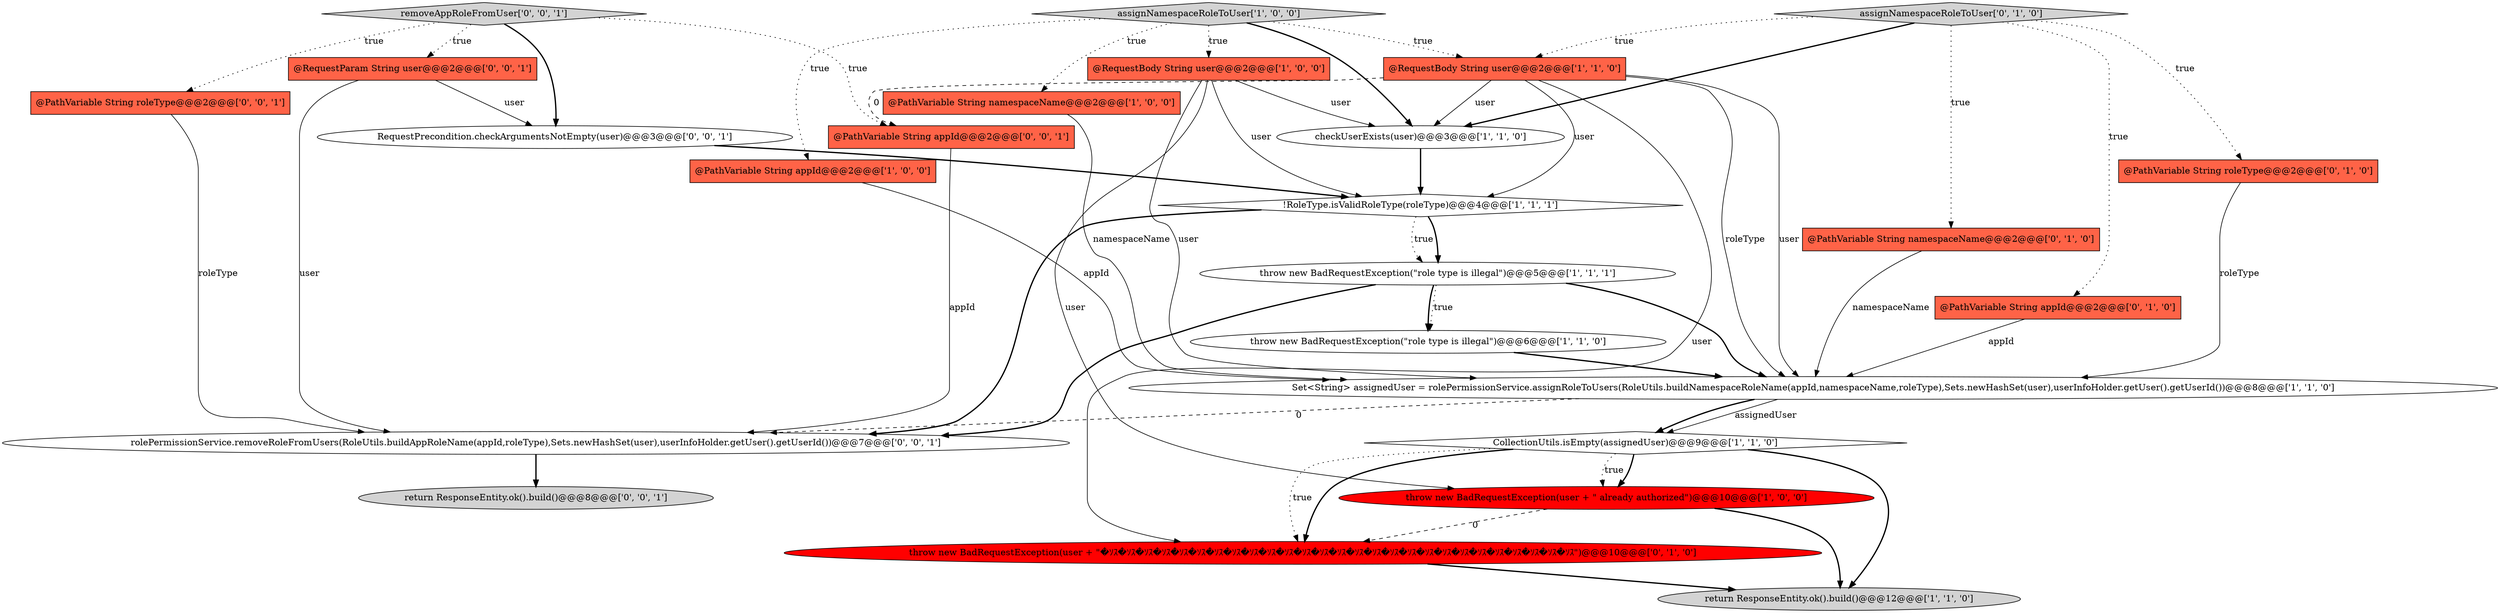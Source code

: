 digraph {
9 [style = filled, label = "throw new BadRequestException(\"role type is illegal\")@@@6@@@['1', '1', '0']", fillcolor = white, shape = ellipse image = "AAA0AAABBB1BBB"];
6 [style = filled, label = "Set<String> assignedUser = rolePermissionService.assignRoleToUsers(RoleUtils.buildNamespaceRoleName(appId,namespaceName,roleType),Sets.newHashSet(user),userInfoHolder.getUser().getUserId())@@@8@@@['1', '1', '0']", fillcolor = white, shape = ellipse image = "AAA0AAABBB1BBB"];
15 [style = filled, label = "assignNamespaceRoleToUser['0', '1', '0']", fillcolor = lightgray, shape = diamond image = "AAA0AAABBB2BBB"];
22 [style = filled, label = "@PathVariable String appId@@@2@@@['0', '0', '1']", fillcolor = tomato, shape = box image = "AAA0AAABBB3BBB"];
23 [style = filled, label = "removeAppRoleFromUser['0', '0', '1']", fillcolor = lightgray, shape = diamond image = "AAA0AAABBB3BBB"];
5 [style = filled, label = "throw new BadRequestException(user + \" already authorized\")@@@10@@@['1', '0', '0']", fillcolor = red, shape = ellipse image = "AAA1AAABBB1BBB"];
8 [style = filled, label = "assignNamespaceRoleToUser['1', '0', '0']", fillcolor = lightgray, shape = diamond image = "AAA0AAABBB1BBB"];
14 [style = filled, label = "@PathVariable String roleType@@@2@@@['0', '1', '0']", fillcolor = tomato, shape = box image = "AAA0AAABBB2BBB"];
16 [style = filled, label = "@PathVariable String namespaceName@@@2@@@['0', '1', '0']", fillcolor = tomato, shape = box image = "AAA0AAABBB2BBB"];
18 [style = filled, label = "@PathVariable String roleType@@@2@@@['0', '0', '1']", fillcolor = tomato, shape = box image = "AAA0AAABBB3BBB"];
13 [style = filled, label = "@PathVariable String appId@@@2@@@['0', '1', '0']", fillcolor = tomato, shape = box image = "AAA0AAABBB2BBB"];
19 [style = filled, label = "@RequestParam String user@@@2@@@['0', '0', '1']", fillcolor = tomato, shape = box image = "AAA0AAABBB3BBB"];
20 [style = filled, label = "RequestPrecondition.checkArgumentsNotEmpty(user)@@@3@@@['0', '0', '1']", fillcolor = white, shape = ellipse image = "AAA0AAABBB3BBB"];
17 [style = filled, label = "throw new BadRequestException(user + \"�ｿｽ�ｿｽ�ｿｽ�ｿｽ�ｿｽ�ｿｽ�ｿｽ�ｿｽ�ｿｽ�ｿｽ�ｿｽ�ｿｽ�ｿｽ�ｿｽ�ｿｽ�ｿｽ�ｿｽ�ｿｽ�ｿｽ�ｿｽ�ｿｽ�ｿｽ�ｿｽ�ｿｽ�ｿｽ�ｿｽ�ｿｽ\")@@@10@@@['0', '1', '0']", fillcolor = red, shape = ellipse image = "AAA1AAABBB2BBB"];
4 [style = filled, label = "checkUserExists(user)@@@3@@@['1', '1', '0']", fillcolor = white, shape = ellipse image = "AAA0AAABBB1BBB"];
24 [style = filled, label = "rolePermissionService.removeRoleFromUsers(RoleUtils.buildAppRoleName(appId,roleType),Sets.newHashSet(user),userInfoHolder.getUser().getUserId())@@@7@@@['0', '0', '1']", fillcolor = white, shape = ellipse image = "AAA0AAABBB3BBB"];
10 [style = filled, label = "@PathVariable String namespaceName@@@2@@@['1', '0', '0']", fillcolor = tomato, shape = box image = "AAA0AAABBB1BBB"];
7 [style = filled, label = "return ResponseEntity.ok().build()@@@12@@@['1', '1', '0']", fillcolor = lightgray, shape = ellipse image = "AAA0AAABBB1BBB"];
11 [style = filled, label = "@RequestBody String user@@@2@@@['1', '1', '0']", fillcolor = tomato, shape = box image = "AAA0AAABBB1BBB"];
0 [style = filled, label = "@RequestBody String user@@@2@@@['1', '0', '0']", fillcolor = tomato, shape = box image = "AAA0AAABBB1BBB"];
2 [style = filled, label = "@PathVariable String appId@@@2@@@['1', '0', '0']", fillcolor = tomato, shape = box image = "AAA0AAABBB1BBB"];
21 [style = filled, label = "return ResponseEntity.ok().build()@@@8@@@['0', '0', '1']", fillcolor = lightgray, shape = ellipse image = "AAA0AAABBB3BBB"];
3 [style = filled, label = "throw new BadRequestException(\"role type is illegal\")@@@5@@@['1', '1', '1']", fillcolor = white, shape = ellipse image = "AAA0AAABBB1BBB"];
1 [style = filled, label = "CollectionUtils.isEmpty(assignedUser)@@@9@@@['1', '1', '0']", fillcolor = white, shape = diamond image = "AAA0AAABBB1BBB"];
12 [style = filled, label = "!RoleType.isValidRoleType(roleType)@@@4@@@['1', '1', '1']", fillcolor = white, shape = diamond image = "AAA0AAABBB1BBB"];
11->17 [style = solid, label="user"];
1->5 [style = bold, label=""];
12->3 [style = dotted, label="true"];
11->6 [style = solid, label="roleType"];
14->6 [style = solid, label="roleType"];
23->20 [style = bold, label=""];
6->1 [style = solid, label="assignedUser"];
0->5 [style = solid, label="user"];
19->20 [style = solid, label="user"];
1->17 [style = dotted, label="true"];
3->24 [style = bold, label=""];
23->22 [style = dotted, label="true"];
0->6 [style = solid, label="user"];
8->2 [style = dotted, label="true"];
11->22 [style = dashed, label="0"];
19->24 [style = solid, label="user"];
13->6 [style = solid, label="appId"];
3->6 [style = bold, label=""];
12->24 [style = bold, label=""];
3->9 [style = dotted, label="true"];
8->10 [style = dotted, label="true"];
15->16 [style = dotted, label="true"];
15->14 [style = dotted, label="true"];
23->19 [style = dotted, label="true"];
1->7 [style = bold, label=""];
22->24 [style = solid, label="appId"];
9->6 [style = bold, label=""];
16->6 [style = solid, label="namespaceName"];
1->17 [style = bold, label=""];
15->13 [style = dotted, label="true"];
17->7 [style = bold, label=""];
3->9 [style = bold, label=""];
6->1 [style = bold, label=""];
18->24 [style = solid, label="roleType"];
10->6 [style = solid, label="namespaceName"];
5->17 [style = dashed, label="0"];
11->4 [style = solid, label="user"];
23->18 [style = dotted, label="true"];
24->21 [style = bold, label=""];
0->12 [style = solid, label="user"];
6->24 [style = dashed, label="0"];
11->12 [style = solid, label="user"];
20->12 [style = bold, label=""];
15->4 [style = bold, label=""];
15->11 [style = dotted, label="true"];
4->12 [style = bold, label=""];
8->11 [style = dotted, label="true"];
5->7 [style = bold, label=""];
8->0 [style = dotted, label="true"];
12->3 [style = bold, label=""];
8->4 [style = bold, label=""];
2->6 [style = solid, label="appId"];
11->6 [style = solid, label="user"];
1->5 [style = dotted, label="true"];
0->4 [style = solid, label="user"];
}

